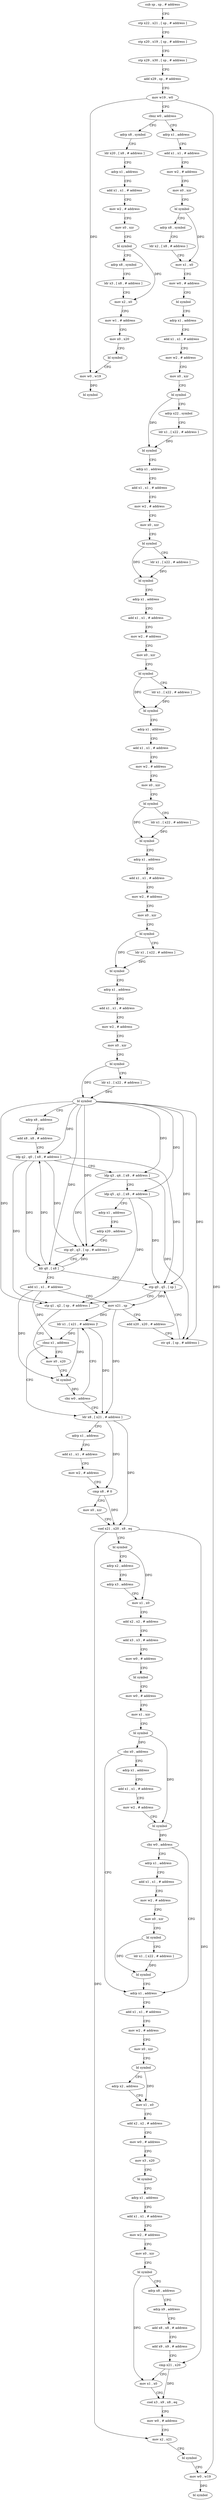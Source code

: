 digraph "func" {
"4199964" [label = "sub sp , sp , # address" ]
"4199968" [label = "stp x22 , x21 , [ sp , # address ]" ]
"4199972" [label = "stp x20 , x19 , [ sp , # address ]" ]
"4199976" [label = "stp x29 , x30 , [ sp , # address ]" ]
"4199980" [label = "add x29 , sp , # address" ]
"4199984" [label = "mov w19 , w0" ]
"4199988" [label = "cbnz w0 , address" ]
"4200520" [label = "adrp x8 , symbol" ]
"4199992" [label = "adrp x1 , address" ]
"4200524" [label = "ldr x20 , [ x8 , # address ]" ]
"4200528" [label = "adrp x1 , address" ]
"4200532" [label = "add x1 , x1 , # address" ]
"4200536" [label = "mov w2 , # address" ]
"4200540" [label = "mov x0 , xzr" ]
"4200544" [label = "bl symbol" ]
"4200548" [label = "adrp x8 , symbol" ]
"4200552" [label = "ldr x3 , [ x8 , # address ]" ]
"4200556" [label = "mov x2 , x0" ]
"4200560" [label = "mov w1 , # address" ]
"4200564" [label = "mov x0 , x20" ]
"4200568" [label = "bl symbol" ]
"4200572" [label = "mov w0 , w19" ]
"4200576" [label = "bl symbol" ]
"4199996" [label = "add x1 , x1 , # address" ]
"4200000" [label = "mov w2 , # address" ]
"4200004" [label = "mov x0 , xzr" ]
"4200008" [label = "bl symbol" ]
"4200012" [label = "adrp x8 , symbol" ]
"4200016" [label = "ldr x2 , [ x8 , # address ]" ]
"4200020" [label = "mov x1 , x0" ]
"4200024" [label = "mov w0 , # address" ]
"4200028" [label = "bl symbol" ]
"4200032" [label = "adrp x1 , address" ]
"4200036" [label = "add x1 , x1 , # address" ]
"4200040" [label = "mov w2 , # address" ]
"4200044" [label = "mov x0 , xzr" ]
"4200048" [label = "bl symbol" ]
"4200052" [label = "adrp x22 , symbol" ]
"4200056" [label = "ldr x1 , [ x22 , # address ]" ]
"4200060" [label = "bl symbol" ]
"4200064" [label = "adrp x1 , address" ]
"4200068" [label = "add x1 , x1 , # address" ]
"4200072" [label = "mov w2 , # address" ]
"4200076" [label = "mov x0 , xzr" ]
"4200080" [label = "bl symbol" ]
"4200084" [label = "ldr x1 , [ x22 , # address ]" ]
"4200088" [label = "bl symbol" ]
"4200092" [label = "adrp x1 , address" ]
"4200096" [label = "add x1 , x1 , # address" ]
"4200100" [label = "mov w2 , # address" ]
"4200104" [label = "mov x0 , xzr" ]
"4200108" [label = "bl symbol" ]
"4200112" [label = "ldr x1 , [ x22 , # address ]" ]
"4200116" [label = "bl symbol" ]
"4200120" [label = "adrp x1 , address" ]
"4200124" [label = "add x1 , x1 , # address" ]
"4200128" [label = "mov w2 , # address" ]
"4200132" [label = "mov x0 , xzr" ]
"4200136" [label = "bl symbol" ]
"4200140" [label = "ldr x1 , [ x22 , # address ]" ]
"4200144" [label = "bl symbol" ]
"4200148" [label = "adrp x1 , address" ]
"4200152" [label = "add x1 , x1 , # address" ]
"4200156" [label = "mov w2 , # address" ]
"4200160" [label = "mov x0 , xzr" ]
"4200164" [label = "bl symbol" ]
"4200168" [label = "ldr x1 , [ x22 , # address ]" ]
"4200172" [label = "bl symbol" ]
"4200176" [label = "adrp x1 , address" ]
"4200180" [label = "add x1 , x1 , # address" ]
"4200184" [label = "mov w2 , # address" ]
"4200188" [label = "mov x0 , xzr" ]
"4200192" [label = "bl symbol" ]
"4200196" [label = "ldr x1 , [ x22 , # address ]" ]
"4200200" [label = "bl symbol" ]
"4200204" [label = "adrp x8 , address" ]
"4200208" [label = "add x8 , x8 , # address" ]
"4200212" [label = "ldp q2 , q0 , [ x8 , # address ]" ]
"4200216" [label = "ldp q3 , q4 , [ x8 , # address ]" ]
"4200220" [label = "ldp q5 , q1 , [ x8 , # address ]" ]
"4200224" [label = "adrp x1 , address" ]
"4200228" [label = "adrp x20 , address" ]
"4200232" [label = "stp q0 , q3 , [ sp , # address ]" ]
"4200236" [label = "ldr q0 , [ x8 ]" ]
"4200240" [label = "add x1 , x1 , # address" ]
"4200244" [label = "mov x21 , sp" ]
"4200248" [label = "add x20 , x20 , # address" ]
"4200252" [label = "str q4 , [ sp , # address ]" ]
"4200256" [label = "stp q0 , q5 , [ sp ]" ]
"4200260" [label = "stp q1 , q2 , [ sp , # address ]" ]
"4200264" [label = "mov x0 , x20" ]
"4200284" [label = "ldr x8 , [ x21 , # address ]" ]
"4200288" [label = "adrp x1 , address" ]
"4200292" [label = "add x1 , x1 , # address" ]
"4200296" [label = "mov w2 , # address" ]
"4200300" [label = "cmp x8 , # 0" ]
"4200304" [label = "mov x0 , xzr" ]
"4200308" [label = "csel x21 , x20 , x8 , eq" ]
"4200312" [label = "bl symbol" ]
"4200316" [label = "adrp x2 , address" ]
"4200320" [label = "adrp x3 , address" ]
"4200324" [label = "mov x1 , x0" ]
"4200328" [label = "add x2 , x2 , # address" ]
"4200332" [label = "add x3 , x3 , # address" ]
"4200336" [label = "mov w0 , # address" ]
"4200340" [label = "bl symbol" ]
"4200344" [label = "mov w0 , # address" ]
"4200348" [label = "mov x1 , xzr" ]
"4200352" [label = "bl symbol" ]
"4200356" [label = "cbz x0 , address" ]
"4200408" [label = "adrp x1 , address" ]
"4200360" [label = "adrp x1 , address" ]
"4200276" [label = "ldr x1 , [ x21 , # address ]!" ]
"4200280" [label = "cbnz x1 , address" ]
"4200412" [label = "add x1 , x1 , # address" ]
"4200416" [label = "mov w2 , # address" ]
"4200420" [label = "mov x0 , xzr" ]
"4200424" [label = "bl symbol" ]
"4200428" [label = "adrp x2 , address" ]
"4200432" [label = "mov x1 , x0" ]
"4200436" [label = "add x2 , x2 , # address" ]
"4200440" [label = "mov w0 , # address" ]
"4200444" [label = "mov x3 , x20" ]
"4200448" [label = "bl symbol" ]
"4200452" [label = "adrp x1 , address" ]
"4200456" [label = "add x1 , x1 , # address" ]
"4200460" [label = "mov w2 , # address" ]
"4200464" [label = "mov x0 , xzr" ]
"4200468" [label = "bl symbol" ]
"4200472" [label = "adrp x8 , address" ]
"4200476" [label = "adrp x9 , address" ]
"4200480" [label = "add x8 , x8 , # address" ]
"4200484" [label = "add x9 , x9 , # address" ]
"4200488" [label = "cmp x21 , x20" ]
"4200492" [label = "mov x1 , x0" ]
"4200496" [label = "csel x3 , x9 , x8 , eq" ]
"4200500" [label = "mov w0 , # address" ]
"4200504" [label = "mov x2 , x21" ]
"4200508" [label = "bl symbol" ]
"4200512" [label = "mov w0 , w19" ]
"4200516" [label = "bl symbol" ]
"4200364" [label = "add x1 , x1 , # address" ]
"4200368" [label = "mov w2 , # address" ]
"4200372" [label = "bl symbol" ]
"4200376" [label = "cbz w0 , address" ]
"4200380" [label = "adrp x1 , address" ]
"4200268" [label = "bl symbol" ]
"4200272" [label = "cbz w0 , address" ]
"4200384" [label = "add x1 , x1 , # address" ]
"4200388" [label = "mov w2 , # address" ]
"4200392" [label = "mov x0 , xzr" ]
"4200396" [label = "bl symbol" ]
"4200400" [label = "ldr x1 , [ x22 , # address ]" ]
"4200404" [label = "bl symbol" ]
"4199964" -> "4199968" [ label = "CFG" ]
"4199968" -> "4199972" [ label = "CFG" ]
"4199972" -> "4199976" [ label = "CFG" ]
"4199976" -> "4199980" [ label = "CFG" ]
"4199980" -> "4199984" [ label = "CFG" ]
"4199984" -> "4199988" [ label = "CFG" ]
"4199984" -> "4200572" [ label = "DFG" ]
"4199984" -> "4200512" [ label = "DFG" ]
"4199988" -> "4200520" [ label = "CFG" ]
"4199988" -> "4199992" [ label = "CFG" ]
"4200520" -> "4200524" [ label = "CFG" ]
"4199992" -> "4199996" [ label = "CFG" ]
"4200524" -> "4200528" [ label = "CFG" ]
"4200528" -> "4200532" [ label = "CFG" ]
"4200532" -> "4200536" [ label = "CFG" ]
"4200536" -> "4200540" [ label = "CFG" ]
"4200540" -> "4200544" [ label = "CFG" ]
"4200544" -> "4200548" [ label = "CFG" ]
"4200544" -> "4200556" [ label = "DFG" ]
"4200548" -> "4200552" [ label = "CFG" ]
"4200552" -> "4200556" [ label = "CFG" ]
"4200556" -> "4200560" [ label = "CFG" ]
"4200560" -> "4200564" [ label = "CFG" ]
"4200564" -> "4200568" [ label = "CFG" ]
"4200568" -> "4200572" [ label = "CFG" ]
"4200572" -> "4200576" [ label = "DFG" ]
"4199996" -> "4200000" [ label = "CFG" ]
"4200000" -> "4200004" [ label = "CFG" ]
"4200004" -> "4200008" [ label = "CFG" ]
"4200008" -> "4200012" [ label = "CFG" ]
"4200008" -> "4200020" [ label = "DFG" ]
"4200012" -> "4200016" [ label = "CFG" ]
"4200016" -> "4200020" [ label = "CFG" ]
"4200020" -> "4200024" [ label = "CFG" ]
"4200024" -> "4200028" [ label = "CFG" ]
"4200028" -> "4200032" [ label = "CFG" ]
"4200032" -> "4200036" [ label = "CFG" ]
"4200036" -> "4200040" [ label = "CFG" ]
"4200040" -> "4200044" [ label = "CFG" ]
"4200044" -> "4200048" [ label = "CFG" ]
"4200048" -> "4200052" [ label = "CFG" ]
"4200048" -> "4200060" [ label = "DFG" ]
"4200052" -> "4200056" [ label = "CFG" ]
"4200056" -> "4200060" [ label = "DFG" ]
"4200060" -> "4200064" [ label = "CFG" ]
"4200064" -> "4200068" [ label = "CFG" ]
"4200068" -> "4200072" [ label = "CFG" ]
"4200072" -> "4200076" [ label = "CFG" ]
"4200076" -> "4200080" [ label = "CFG" ]
"4200080" -> "4200084" [ label = "CFG" ]
"4200080" -> "4200088" [ label = "DFG" ]
"4200084" -> "4200088" [ label = "DFG" ]
"4200088" -> "4200092" [ label = "CFG" ]
"4200092" -> "4200096" [ label = "CFG" ]
"4200096" -> "4200100" [ label = "CFG" ]
"4200100" -> "4200104" [ label = "CFG" ]
"4200104" -> "4200108" [ label = "CFG" ]
"4200108" -> "4200112" [ label = "CFG" ]
"4200108" -> "4200116" [ label = "DFG" ]
"4200112" -> "4200116" [ label = "DFG" ]
"4200116" -> "4200120" [ label = "CFG" ]
"4200120" -> "4200124" [ label = "CFG" ]
"4200124" -> "4200128" [ label = "CFG" ]
"4200128" -> "4200132" [ label = "CFG" ]
"4200132" -> "4200136" [ label = "CFG" ]
"4200136" -> "4200140" [ label = "CFG" ]
"4200136" -> "4200144" [ label = "DFG" ]
"4200140" -> "4200144" [ label = "DFG" ]
"4200144" -> "4200148" [ label = "CFG" ]
"4200148" -> "4200152" [ label = "CFG" ]
"4200152" -> "4200156" [ label = "CFG" ]
"4200156" -> "4200160" [ label = "CFG" ]
"4200160" -> "4200164" [ label = "CFG" ]
"4200164" -> "4200168" [ label = "CFG" ]
"4200164" -> "4200172" [ label = "DFG" ]
"4200168" -> "4200172" [ label = "DFG" ]
"4200172" -> "4200176" [ label = "CFG" ]
"4200176" -> "4200180" [ label = "CFG" ]
"4200180" -> "4200184" [ label = "CFG" ]
"4200184" -> "4200188" [ label = "CFG" ]
"4200188" -> "4200192" [ label = "CFG" ]
"4200192" -> "4200196" [ label = "CFG" ]
"4200192" -> "4200200" [ label = "DFG" ]
"4200196" -> "4200200" [ label = "DFG" ]
"4200200" -> "4200204" [ label = "CFG" ]
"4200200" -> "4200212" [ label = "DFG" ]
"4200200" -> "4200232" [ label = "DFG" ]
"4200200" -> "4200236" [ label = "DFG" ]
"4200200" -> "4200256" [ label = "DFG" ]
"4200200" -> "4200220" [ label = "DFG" ]
"4200200" -> "4200260" [ label = "DFG" ]
"4200200" -> "4200216" [ label = "DFG" ]
"4200200" -> "4200252" [ label = "DFG" ]
"4200204" -> "4200208" [ label = "CFG" ]
"4200208" -> "4200212" [ label = "CFG" ]
"4200212" -> "4200216" [ label = "CFG" ]
"4200212" -> "4200232" [ label = "DFG" ]
"4200212" -> "4200236" [ label = "DFG" ]
"4200212" -> "4200256" [ label = "DFG" ]
"4200212" -> "4200260" [ label = "DFG" ]
"4200216" -> "4200220" [ label = "CFG" ]
"4200216" -> "4200232" [ label = "DFG" ]
"4200216" -> "4200252" [ label = "DFG" ]
"4200220" -> "4200224" [ label = "CFG" ]
"4200220" -> "4200256" [ label = "DFG" ]
"4200220" -> "4200260" [ label = "DFG" ]
"4200224" -> "4200228" [ label = "CFG" ]
"4200228" -> "4200232" [ label = "CFG" ]
"4200232" -> "4200236" [ label = "CFG" ]
"4200236" -> "4200240" [ label = "CFG" ]
"4200236" -> "4200212" [ label = "DFG" ]
"4200236" -> "4200232" [ label = "DFG" ]
"4200236" -> "4200256" [ label = "DFG" ]
"4200240" -> "4200244" [ label = "CFG" ]
"4200240" -> "4200268" [ label = "DFG" ]
"4200240" -> "4200280" [ label = "DFG" ]
"4200244" -> "4200248" [ label = "CFG" ]
"4200244" -> "4200284" [ label = "DFG" ]
"4200244" -> "4200276" [ label = "DFG" ]
"4200248" -> "4200252" [ label = "CFG" ]
"4200252" -> "4200256" [ label = "CFG" ]
"4200256" -> "4200260" [ label = "CFG" ]
"4200256" -> "4200244" [ label = "DFG" ]
"4200260" -> "4200264" [ label = "CFG" ]
"4200264" -> "4200268" [ label = "CFG" ]
"4200284" -> "4200288" [ label = "CFG" ]
"4200284" -> "4200300" [ label = "DFG" ]
"4200284" -> "4200308" [ label = "DFG" ]
"4200288" -> "4200292" [ label = "CFG" ]
"4200292" -> "4200296" [ label = "CFG" ]
"4200296" -> "4200300" [ label = "CFG" ]
"4200300" -> "4200304" [ label = "CFG" ]
"4200300" -> "4200308" [ label = "DFG" ]
"4200304" -> "4200308" [ label = "CFG" ]
"4200308" -> "4200312" [ label = "CFG" ]
"4200308" -> "4200488" [ label = "DFG" ]
"4200308" -> "4200504" [ label = "DFG" ]
"4200312" -> "4200316" [ label = "CFG" ]
"4200312" -> "4200324" [ label = "DFG" ]
"4200316" -> "4200320" [ label = "CFG" ]
"4200320" -> "4200324" [ label = "CFG" ]
"4200324" -> "4200328" [ label = "CFG" ]
"4200328" -> "4200332" [ label = "CFG" ]
"4200332" -> "4200336" [ label = "CFG" ]
"4200336" -> "4200340" [ label = "CFG" ]
"4200340" -> "4200344" [ label = "CFG" ]
"4200344" -> "4200348" [ label = "CFG" ]
"4200348" -> "4200352" [ label = "CFG" ]
"4200352" -> "4200356" [ label = "DFG" ]
"4200352" -> "4200372" [ label = "DFG" ]
"4200356" -> "4200408" [ label = "CFG" ]
"4200356" -> "4200360" [ label = "CFG" ]
"4200408" -> "4200412" [ label = "CFG" ]
"4200360" -> "4200364" [ label = "CFG" ]
"4200276" -> "4200280" [ label = "DFG" ]
"4200276" -> "4200268" [ label = "DFG" ]
"4200276" -> "4200284" [ label = "DFG" ]
"4200280" -> "4200264" [ label = "CFG" ]
"4200280" -> "4200284" [ label = "CFG" ]
"4200412" -> "4200416" [ label = "CFG" ]
"4200416" -> "4200420" [ label = "CFG" ]
"4200420" -> "4200424" [ label = "CFG" ]
"4200424" -> "4200428" [ label = "CFG" ]
"4200424" -> "4200432" [ label = "DFG" ]
"4200428" -> "4200432" [ label = "CFG" ]
"4200432" -> "4200436" [ label = "CFG" ]
"4200436" -> "4200440" [ label = "CFG" ]
"4200440" -> "4200444" [ label = "CFG" ]
"4200444" -> "4200448" [ label = "CFG" ]
"4200448" -> "4200452" [ label = "CFG" ]
"4200452" -> "4200456" [ label = "CFG" ]
"4200456" -> "4200460" [ label = "CFG" ]
"4200460" -> "4200464" [ label = "CFG" ]
"4200464" -> "4200468" [ label = "CFG" ]
"4200468" -> "4200472" [ label = "CFG" ]
"4200468" -> "4200492" [ label = "DFG" ]
"4200472" -> "4200476" [ label = "CFG" ]
"4200476" -> "4200480" [ label = "CFG" ]
"4200480" -> "4200484" [ label = "CFG" ]
"4200484" -> "4200488" [ label = "CFG" ]
"4200488" -> "4200492" [ label = "CFG" ]
"4200488" -> "4200496" [ label = "DFG" ]
"4200492" -> "4200496" [ label = "CFG" ]
"4200496" -> "4200500" [ label = "CFG" ]
"4200500" -> "4200504" [ label = "CFG" ]
"4200504" -> "4200508" [ label = "CFG" ]
"4200508" -> "4200512" [ label = "CFG" ]
"4200512" -> "4200516" [ label = "DFG" ]
"4200364" -> "4200368" [ label = "CFG" ]
"4200368" -> "4200372" [ label = "CFG" ]
"4200372" -> "4200376" [ label = "DFG" ]
"4200376" -> "4200408" [ label = "CFG" ]
"4200376" -> "4200380" [ label = "CFG" ]
"4200380" -> "4200384" [ label = "CFG" ]
"4200268" -> "4200272" [ label = "DFG" ]
"4200272" -> "4200284" [ label = "CFG" ]
"4200272" -> "4200276" [ label = "CFG" ]
"4200384" -> "4200388" [ label = "CFG" ]
"4200388" -> "4200392" [ label = "CFG" ]
"4200392" -> "4200396" [ label = "CFG" ]
"4200396" -> "4200400" [ label = "CFG" ]
"4200396" -> "4200404" [ label = "DFG" ]
"4200400" -> "4200404" [ label = "DFG" ]
"4200404" -> "4200408" [ label = "CFG" ]
}
